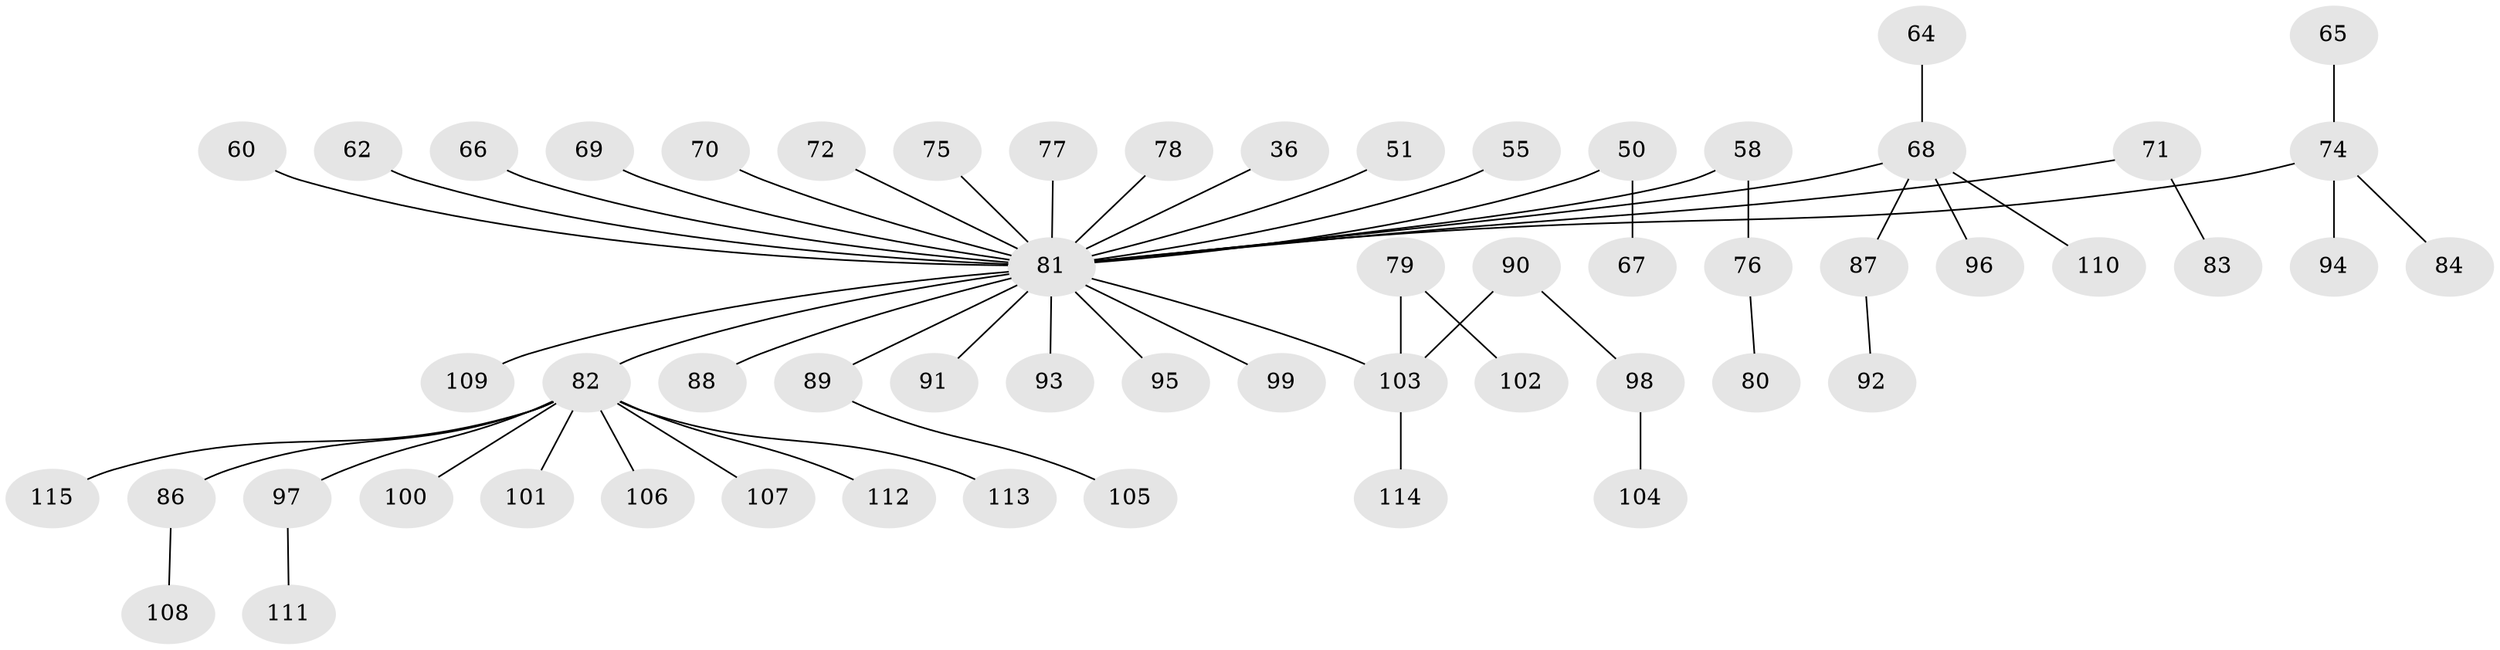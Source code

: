// original degree distribution, {4: 0.0782608695652174, 5: 0.02608695652173913, 3: 0.1565217391304348, 7: 0.008695652173913044, 6: 0.008695652173913044, 2: 0.23478260869565218, 1: 0.48695652173913045}
// Generated by graph-tools (version 1.1) at 2025/53/03/09/25 04:53:26]
// undirected, 57 vertices, 56 edges
graph export_dot {
graph [start="1"]
  node [color=gray90,style=filled];
  36;
  50 [super="+17"];
  51;
  55;
  58;
  60;
  62;
  64;
  65;
  66;
  67;
  68 [super="+63+38+61"];
  69;
  70;
  71;
  72 [super="+35"];
  74 [super="+29+48+42+53"];
  75;
  76;
  77;
  78;
  79;
  80;
  81 [super="+32+31+30+8+16+49+26+13+44+27+37+46+20+54+56+28+57"];
  82 [super="+9+59+7+19+34+47+52+73"];
  83;
  84;
  86;
  87;
  88;
  89;
  90 [super="+85"];
  91;
  92;
  93;
  94;
  95;
  96;
  97;
  98;
  99;
  100;
  101;
  102;
  103 [super="+39+40"];
  104;
  105;
  106;
  107;
  108;
  109;
  110;
  111;
  112;
  113;
  114;
  115;
  36 -- 81;
  50 -- 67;
  50 -- 81;
  51 -- 81;
  55 -- 81;
  58 -- 76;
  58 -- 81;
  60 -- 81;
  62 -- 81;
  64 -- 68;
  65 -- 74;
  66 -- 81;
  68 -- 87;
  68 -- 110;
  68 -- 81;
  68 -- 96;
  69 -- 81;
  70 -- 81;
  71 -- 83;
  71 -- 81;
  72 -- 81;
  74 -- 81;
  74 -- 94;
  74 -- 84;
  75 -- 81;
  76 -- 80;
  77 -- 81;
  78 -- 81;
  79 -- 102;
  79 -- 103;
  81 -- 91;
  81 -- 82;
  81 -- 88;
  81 -- 93;
  81 -- 95;
  81 -- 89;
  81 -- 109;
  81 -- 99;
  81 -- 103;
  82 -- 86;
  82 -- 113;
  82 -- 106;
  82 -- 112;
  82 -- 97;
  82 -- 115;
  82 -- 107;
  82 -- 101;
  82 -- 100;
  86 -- 108;
  87 -- 92;
  89 -- 105;
  90 -- 98;
  90 -- 103;
  97 -- 111;
  98 -- 104;
  103 -- 114;
}
